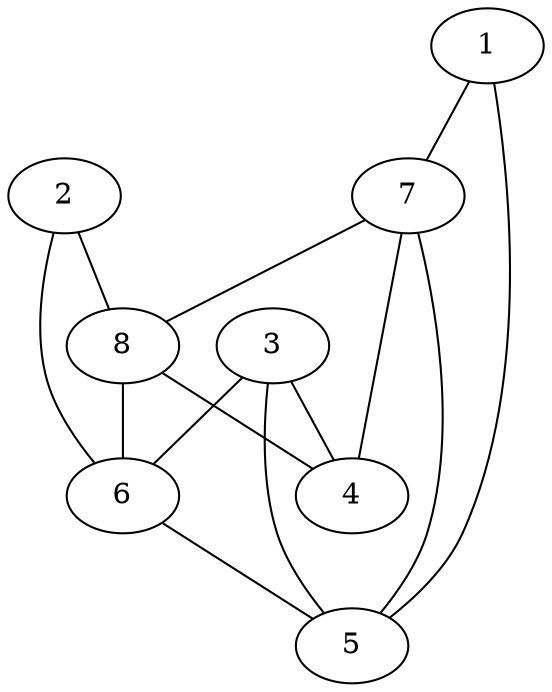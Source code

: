 graph G {
3 -- 4;
3 -- 5;
3 -- 6;
7 -- 8;
7 -- 4;
7 -- 5;
8 -- 6;
8 -- 4;
6 -- 5;
1 -- 5;
2 -- 6;
1 -- 7;
2 -- 8;
}